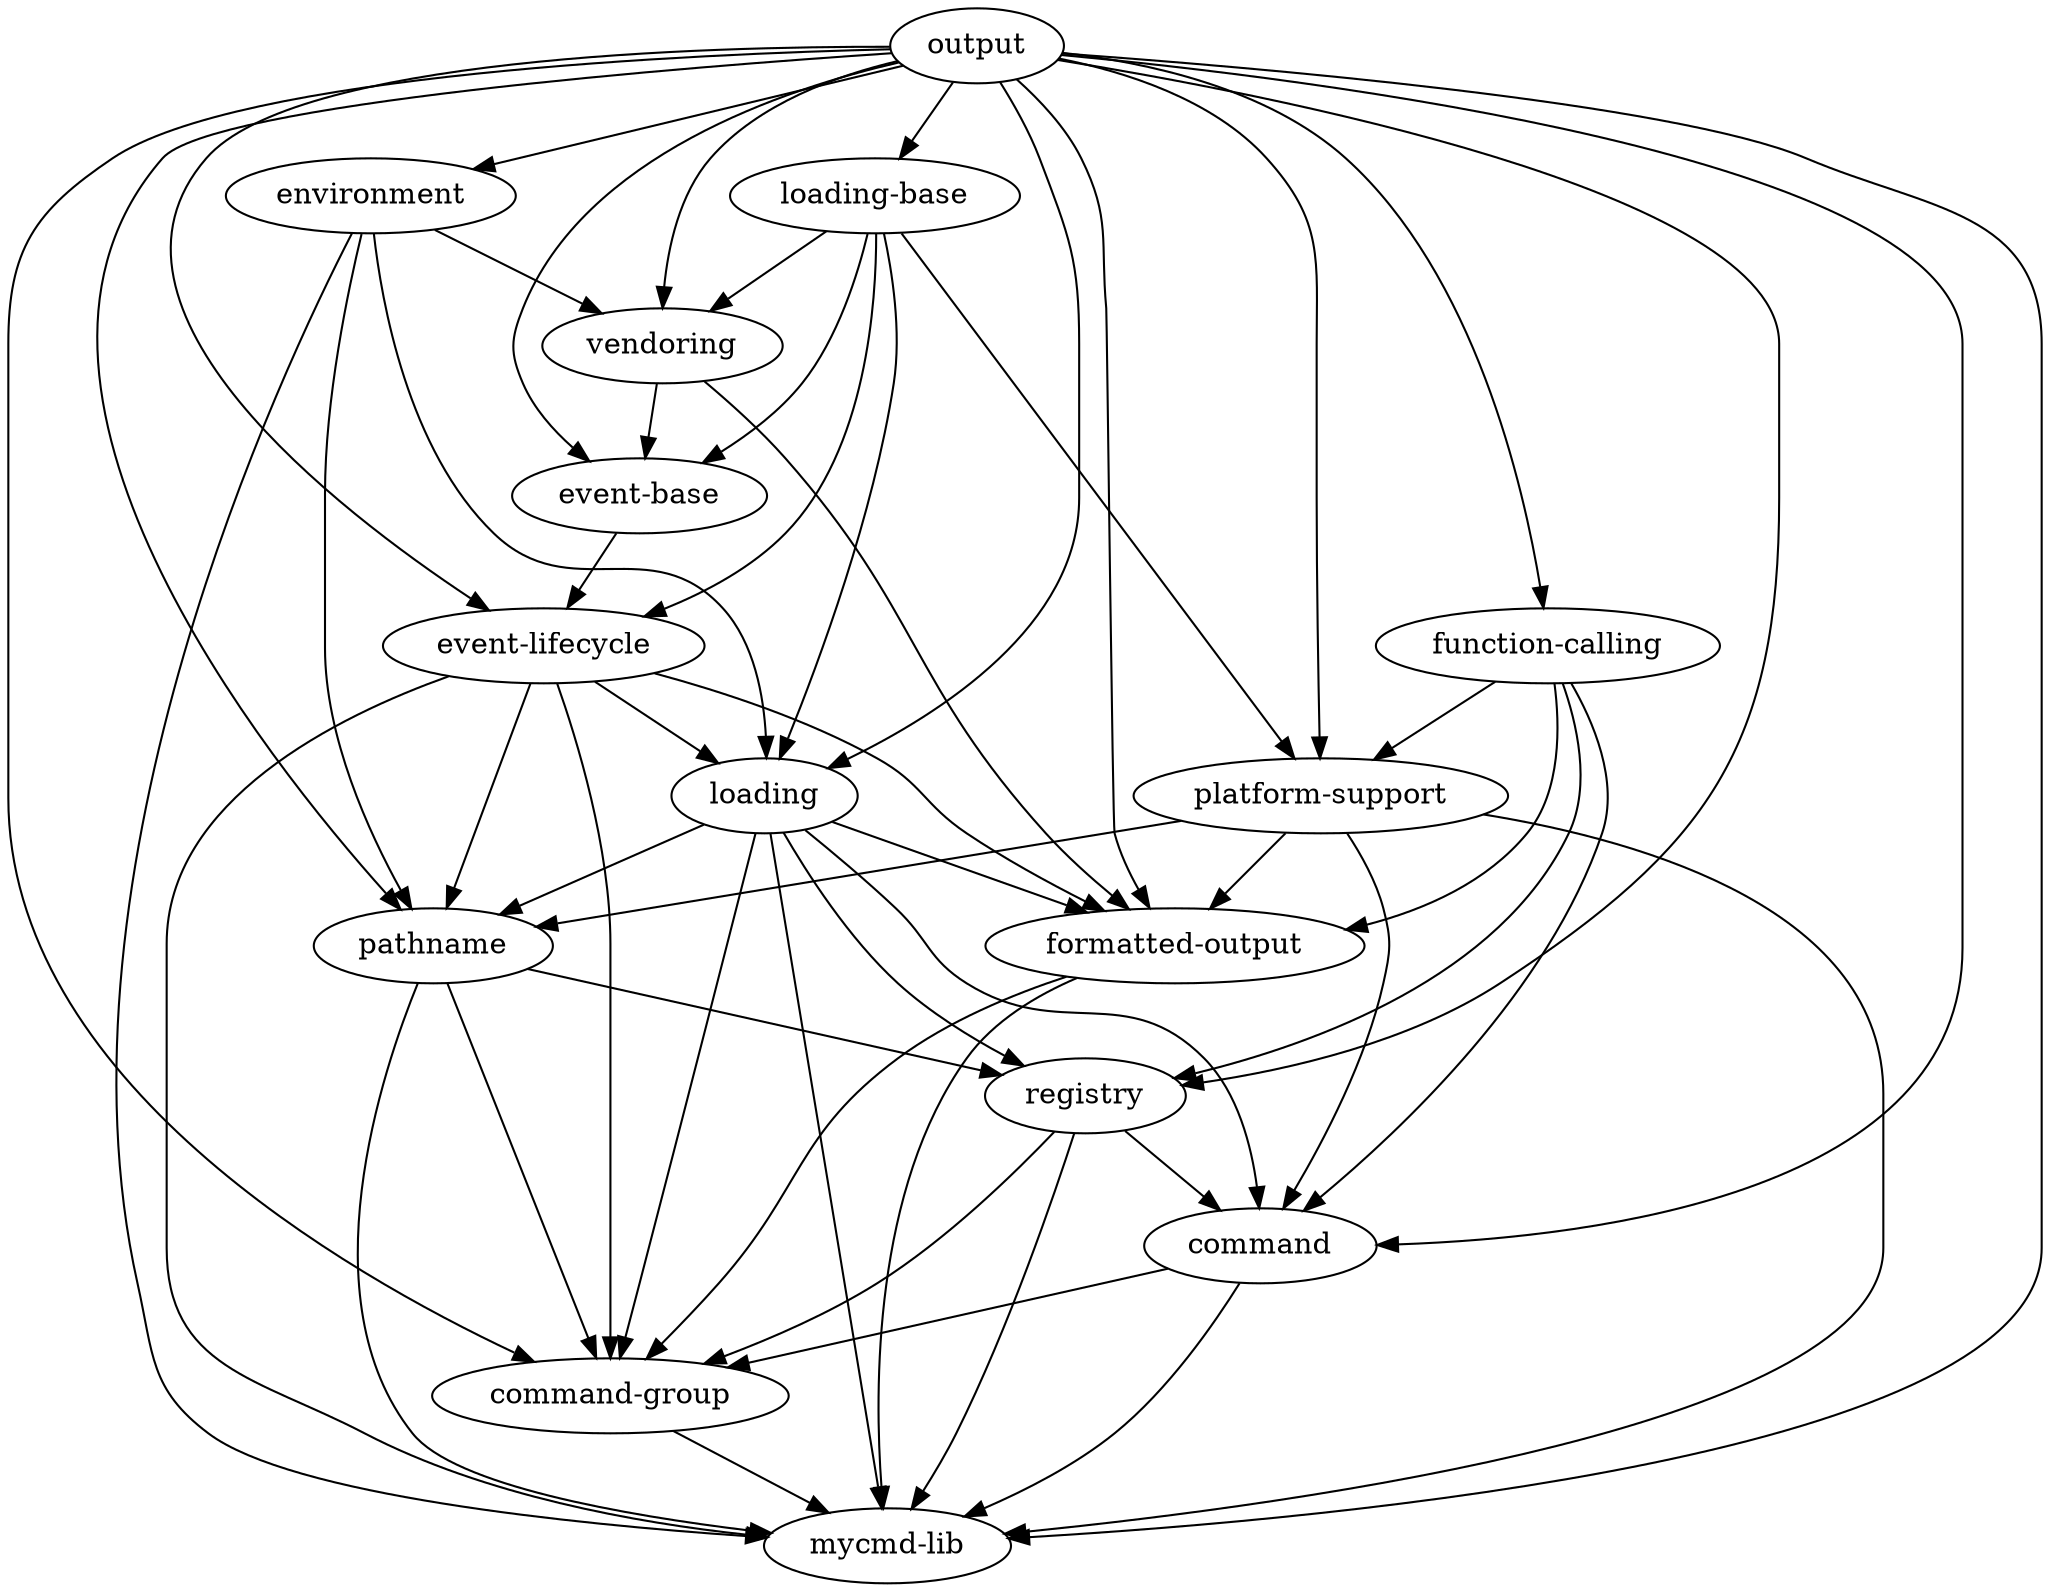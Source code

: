 digraph "mycmd-lib-deps" {
    // mycmd-lib
    "loading" -> "mycmd-lib"
    "output" -> "mycmd-lib"
    "formatted-output" -> "mycmd-lib"
    "environment" -> "mycmd-lib"
    "event-lifecycle" -> "mycmd-lib"
    "platform-support" -> "mycmd-lib"
    "pathname" -> "mycmd-lib"
    "registry" -> "mycmd-lib"
    "command" -> "mycmd-lib"
    "command-group" -> "mycmd-lib"

    // mycmd-command-group-lib
    "loading" -> "command-group"
    "command" -> "command-group"
    "event-lifecycle" -> "command-group"
    "formatted-output" -> "command-group"
    "output" -> "command-group"
    "pathname" -> "command-group"
    "registry" -> "command-group"

    // mycmd-command-lib
    "loading" -> "command"
    "function-calling" -> "command"
    "output" -> "command"
    "platform-support" -> "command"
    "registry" -> "command"

    // mycmd-environment-lib
    "output" -> "environment"

    // mycmd-event-base-lib
    "loading-base" -> "event-base"
    "output" -> "event-base"
    "vendoring" -> "event-base"

    // mycmd-event-lifecycle-lib
    "loading-base" -> "event-lifecycle"
    "output" -> "event-lifecycle"
    "event-base" -> "event-lifecycle"

    // mycmd-formatted-output-lib
    "loading"  -> "formatted-output"
    "event-lifecycle" -> "formatted-output"
    "function-calling" -> "formatted-output"
    "output" -> "formatted-output"
    "platform-support" -> "formatted-output"
    "vendoring" -> "formatted-output"

    // mycmd-function-calling-lib
    "output" -> "function-calling"

    // mycmd-loading-base-lib
    "output" -> "loading-base"

    // mycmd-loading-lib
    "loading-base" -> "loading"
    "output" -> "loading"
    "environment" -> "loading"
    "event-lifecycle" -> "loading"

    // mycmd-output-lib
    // No dependencies

    // mycmd-pathname-lib
    "loading" -> "pathname"
    "output" -> "pathname"
    "environment" -> "pathname"
    "event-lifecycle" -> "pathname"
    "platform-support" -> "pathname"

    // mycmd-platform-support-lib
    "loading-base" -> "platform-support"
    "output" -> "platform-support"
    "function-calling" -> "platform-support"

    // mycmd-registry-lib
    "loading" -> "registry"
    "function-calling" -> "registry"
    "output" -> "registry"
    "pathname" -> "registry"

    // mycmd-vendoring-lib
    "loading-base" -> "vendoring"
    "output" -> "vendoring"
    "environment" -> "vendoring"
}
